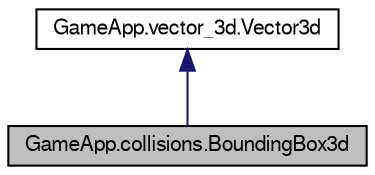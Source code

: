 digraph G
{
  bgcolor="transparent";
  edge [fontname="FreeSans",fontsize=10,labelfontname="FreeSans",labelfontsize=10];
  node [fontname="FreeSans",fontsize=10,shape=record];
  Node1 [label="GameApp.collisions.BoundingBox3d",height=0.2,width=0.4,color="black", fillcolor="grey75", style="filled" fontcolor="black"];
  Node2 -> Node1 [dir=back,color="midnightblue",fontsize=10,style="solid"];
  Node2 [label="GameApp.vector_3d.Vector3d",height=0.2,width=0.4,color="black",URL="$classGameApp_1_1vector__3d_1_1Vector3d.html",tooltip="3d Vector"];
}

